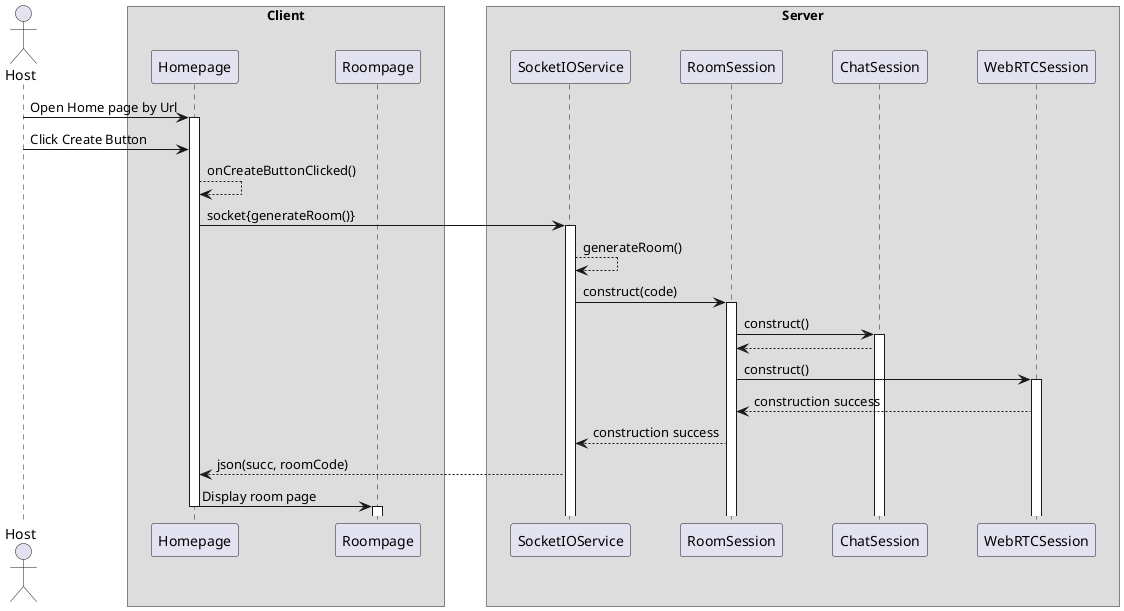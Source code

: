 @startuml DisplayGenerateRoomSequence
skinparam ParticipantPadding 20
skinparam BoxPadding 20


actor Host
participant SocketIOService as SS
participant RoomSession as RS

box Client
    participant Homepage as HP
    participant Roompage as RP
end box

box Server
    participant SocketService as SS
    participant RoomSession as RS
    participant ChatSession as CS
    participant WebRTCSession as WS
end Box

Host -> HP: Open Home page by Url
activate HP
Host -> HP: Click Create Button
HP --> HP: onCreateButtonClicked()
HP -> SS: socket{generateRoom()}
activate SS
SS --> SS: generateRoom()
SS -> RS: construct(code)
activate RS
RS -> CS: construct()
activate CS
CS --> RS
RS -> WS: construct()
activate WS
WS --> RS : construction success
RS --> SS : construction success
SS --> HP: json(succ, roomCode)


HP -> RP: Display room page
deactivate HP
activate RP


@enduml